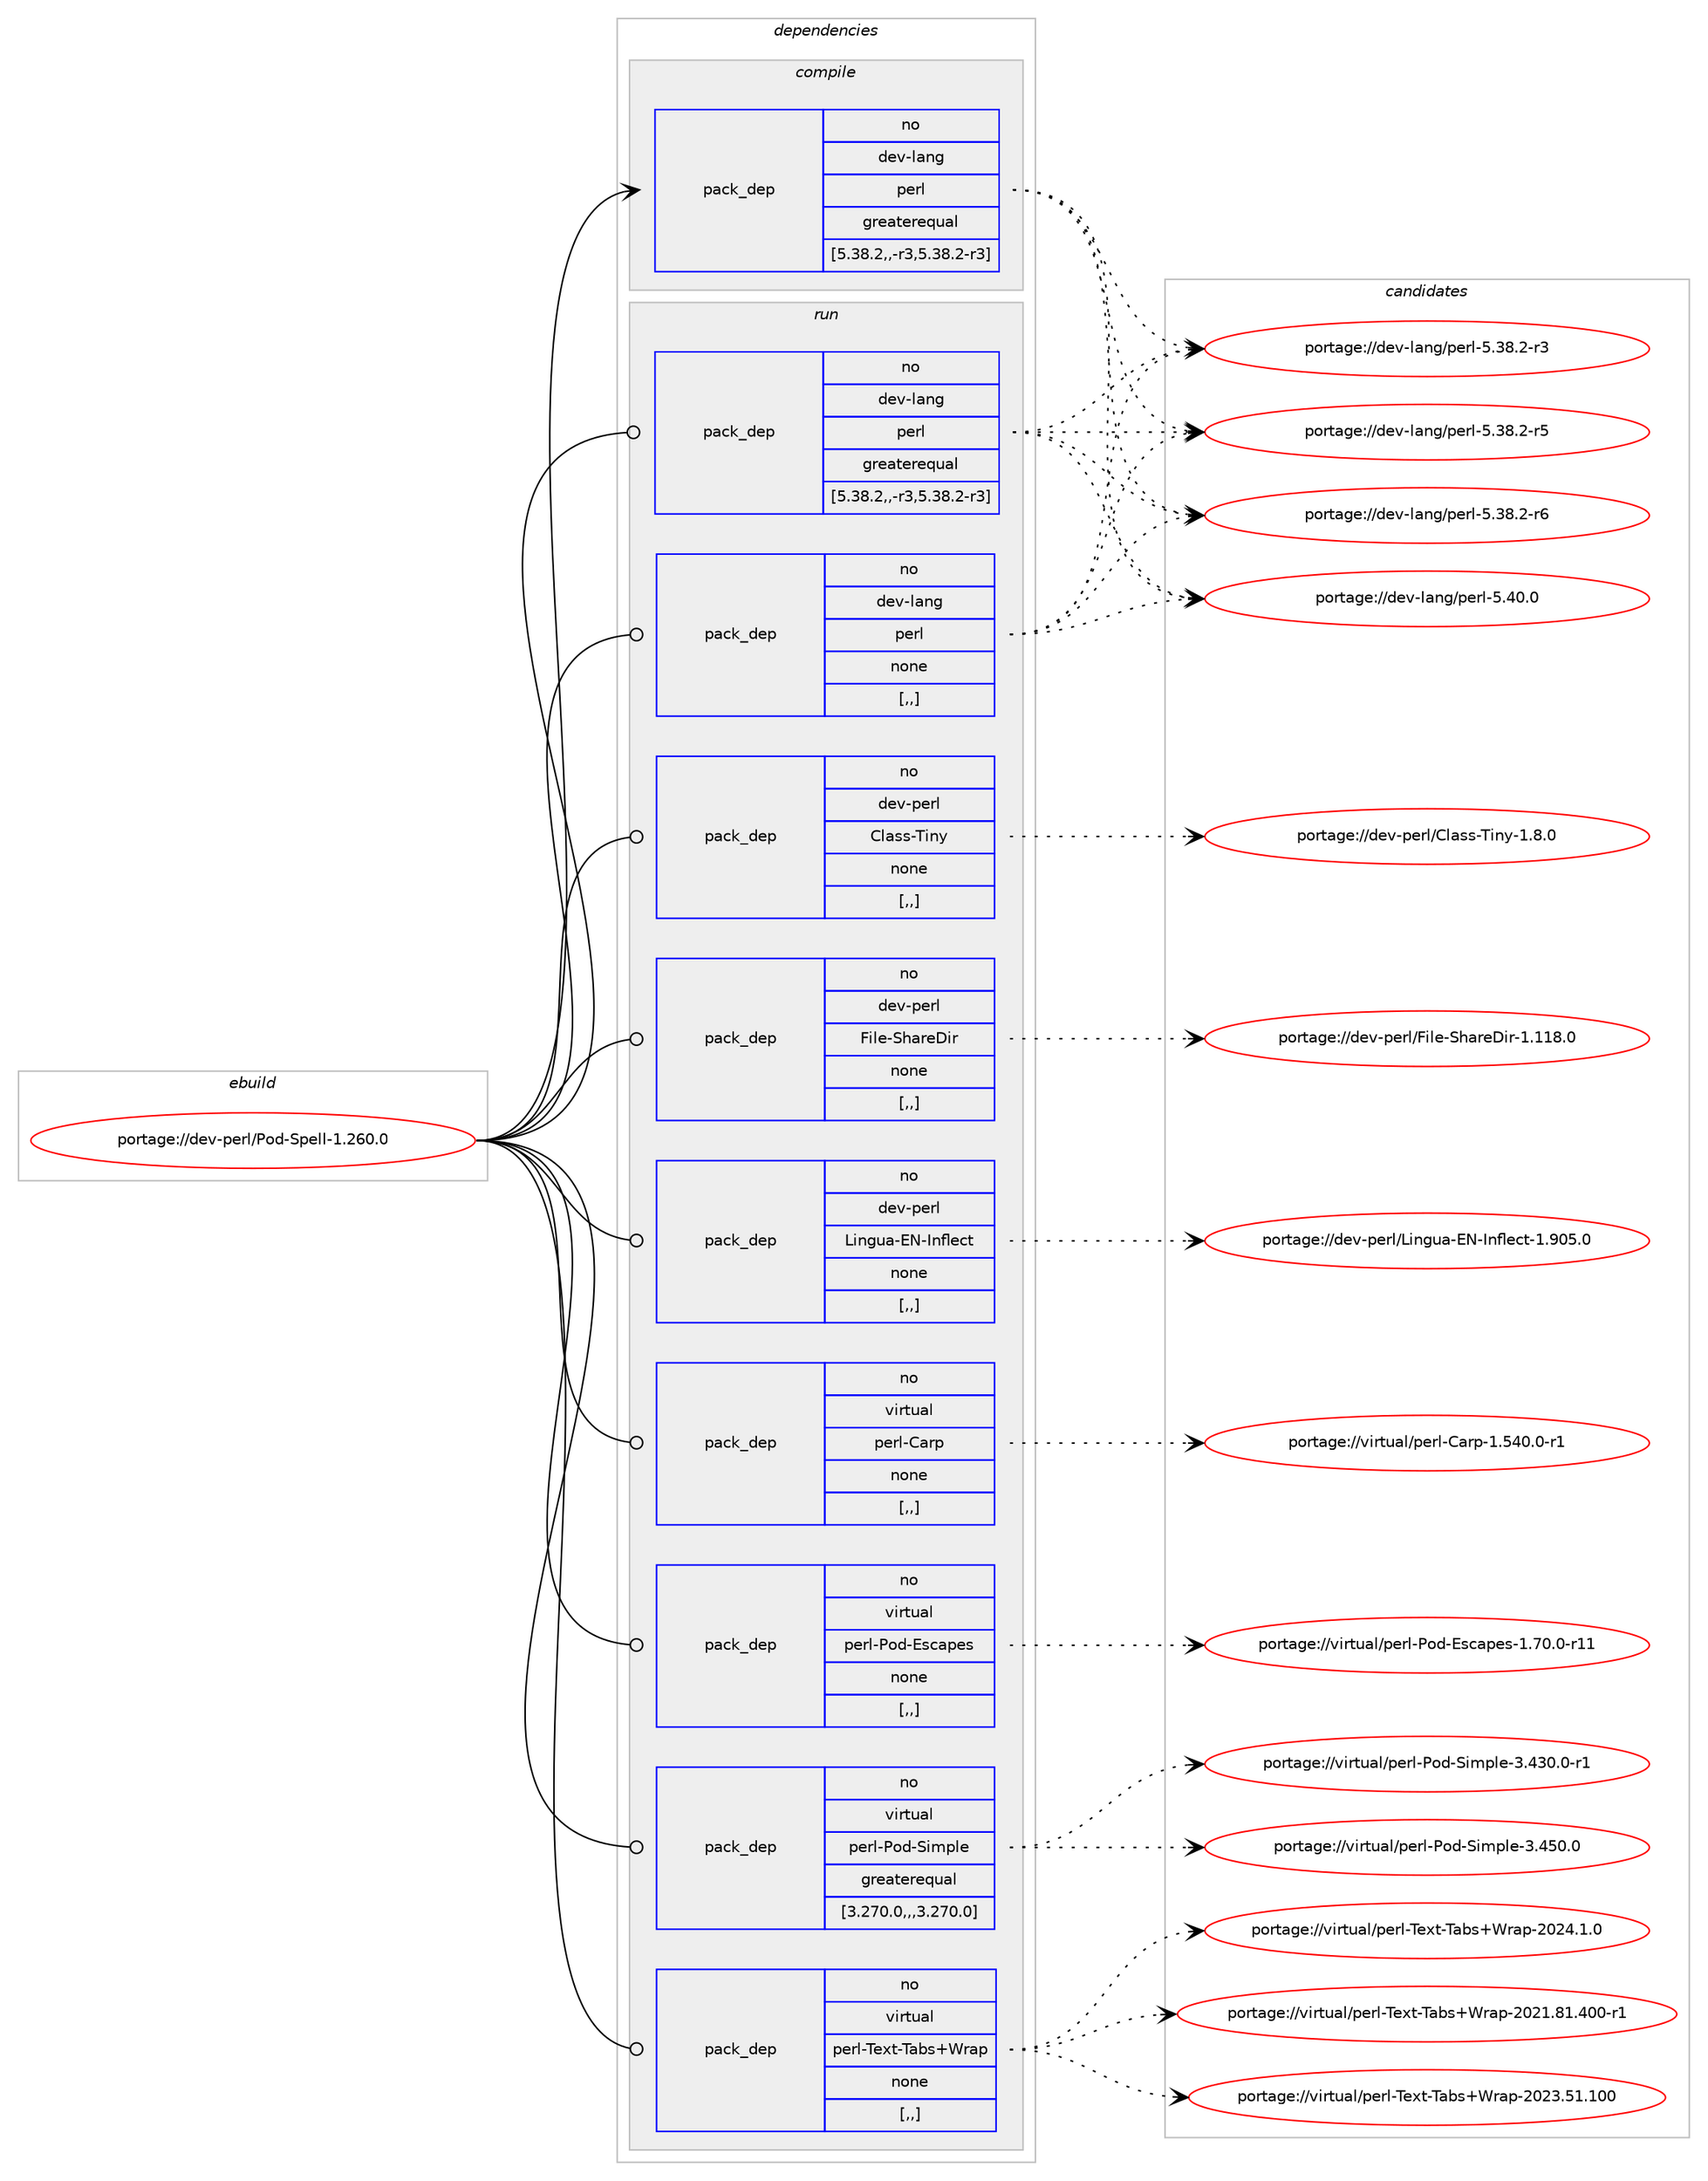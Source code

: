 digraph prolog {

# *************
# Graph options
# *************

newrank=true;
concentrate=true;
compound=true;
graph [rankdir=LR,fontname=Helvetica,fontsize=10,ranksep=1.5];#, ranksep=2.5, nodesep=0.2];
edge  [arrowhead=vee];
node  [fontname=Helvetica,fontsize=10];

# **********
# The ebuild
# **********

subgraph cluster_leftcol {
color=gray;
rank=same;
label=<<i>ebuild</i>>;
id [label="portage://dev-perl/Pod-Spell-1.260.0", color=red, width=4, href="../dev-perl/Pod-Spell-1.260.0.svg"];
}

# ****************
# The dependencies
# ****************

subgraph cluster_midcol {
color=gray;
label=<<i>dependencies</i>>;
subgraph cluster_compile {
fillcolor="#eeeeee";
style=filled;
label=<<i>compile</i>>;
subgraph pack102256 {
dependency132584 [label=<<TABLE BORDER="0" CELLBORDER="1" CELLSPACING="0" CELLPADDING="4" WIDTH="220"><TR><TD ROWSPAN="6" CELLPADDING="30">pack_dep</TD></TR><TR><TD WIDTH="110">no</TD></TR><TR><TD>dev-lang</TD></TR><TR><TD>perl</TD></TR><TR><TD>greaterequal</TD></TR><TR><TD>[5.38.2,,-r3,5.38.2-r3]</TD></TR></TABLE>>, shape=none, color=blue];
}
id:e -> dependency132584:w [weight=20,style="solid",arrowhead="vee"];
}
subgraph cluster_compileandrun {
fillcolor="#eeeeee";
style=filled;
label=<<i>compile and run</i>>;
}
subgraph cluster_run {
fillcolor="#eeeeee";
style=filled;
label=<<i>run</i>>;
subgraph pack102257 {
dependency132585 [label=<<TABLE BORDER="0" CELLBORDER="1" CELLSPACING="0" CELLPADDING="4" WIDTH="220"><TR><TD ROWSPAN="6" CELLPADDING="30">pack_dep</TD></TR><TR><TD WIDTH="110">no</TD></TR><TR><TD>dev-lang</TD></TR><TR><TD>perl</TD></TR><TR><TD>greaterequal</TD></TR><TR><TD>[5.38.2,,-r3,5.38.2-r3]</TD></TR></TABLE>>, shape=none, color=blue];
}
id:e -> dependency132585:w [weight=20,style="solid",arrowhead="odot"];
subgraph pack102258 {
dependency132586 [label=<<TABLE BORDER="0" CELLBORDER="1" CELLSPACING="0" CELLPADDING="4" WIDTH="220"><TR><TD ROWSPAN="6" CELLPADDING="30">pack_dep</TD></TR><TR><TD WIDTH="110">no</TD></TR><TR><TD>dev-lang</TD></TR><TR><TD>perl</TD></TR><TR><TD>none</TD></TR><TR><TD>[,,]</TD></TR></TABLE>>, shape=none, color=blue];
}
id:e -> dependency132586:w [weight=20,style="solid",arrowhead="odot"];
subgraph pack102259 {
dependency132587 [label=<<TABLE BORDER="0" CELLBORDER="1" CELLSPACING="0" CELLPADDING="4" WIDTH="220"><TR><TD ROWSPAN="6" CELLPADDING="30">pack_dep</TD></TR><TR><TD WIDTH="110">no</TD></TR><TR><TD>dev-perl</TD></TR><TR><TD>Class-Tiny</TD></TR><TR><TD>none</TD></TR><TR><TD>[,,]</TD></TR></TABLE>>, shape=none, color=blue];
}
id:e -> dependency132587:w [weight=20,style="solid",arrowhead="odot"];
subgraph pack102260 {
dependency132588 [label=<<TABLE BORDER="0" CELLBORDER="1" CELLSPACING="0" CELLPADDING="4" WIDTH="220"><TR><TD ROWSPAN="6" CELLPADDING="30">pack_dep</TD></TR><TR><TD WIDTH="110">no</TD></TR><TR><TD>dev-perl</TD></TR><TR><TD>File-ShareDir</TD></TR><TR><TD>none</TD></TR><TR><TD>[,,]</TD></TR></TABLE>>, shape=none, color=blue];
}
id:e -> dependency132588:w [weight=20,style="solid",arrowhead="odot"];
subgraph pack102261 {
dependency132589 [label=<<TABLE BORDER="0" CELLBORDER="1" CELLSPACING="0" CELLPADDING="4" WIDTH="220"><TR><TD ROWSPAN="6" CELLPADDING="30">pack_dep</TD></TR><TR><TD WIDTH="110">no</TD></TR><TR><TD>dev-perl</TD></TR><TR><TD>Lingua-EN-Inflect</TD></TR><TR><TD>none</TD></TR><TR><TD>[,,]</TD></TR></TABLE>>, shape=none, color=blue];
}
id:e -> dependency132589:w [weight=20,style="solid",arrowhead="odot"];
subgraph pack102262 {
dependency132590 [label=<<TABLE BORDER="0" CELLBORDER="1" CELLSPACING="0" CELLPADDING="4" WIDTH="220"><TR><TD ROWSPAN="6" CELLPADDING="30">pack_dep</TD></TR><TR><TD WIDTH="110">no</TD></TR><TR><TD>virtual</TD></TR><TR><TD>perl-Carp</TD></TR><TR><TD>none</TD></TR><TR><TD>[,,]</TD></TR></TABLE>>, shape=none, color=blue];
}
id:e -> dependency132590:w [weight=20,style="solid",arrowhead="odot"];
subgraph pack102263 {
dependency132591 [label=<<TABLE BORDER="0" CELLBORDER="1" CELLSPACING="0" CELLPADDING="4" WIDTH="220"><TR><TD ROWSPAN="6" CELLPADDING="30">pack_dep</TD></TR><TR><TD WIDTH="110">no</TD></TR><TR><TD>virtual</TD></TR><TR><TD>perl-Pod-Escapes</TD></TR><TR><TD>none</TD></TR><TR><TD>[,,]</TD></TR></TABLE>>, shape=none, color=blue];
}
id:e -> dependency132591:w [weight=20,style="solid",arrowhead="odot"];
subgraph pack102264 {
dependency132592 [label=<<TABLE BORDER="0" CELLBORDER="1" CELLSPACING="0" CELLPADDING="4" WIDTH="220"><TR><TD ROWSPAN="6" CELLPADDING="30">pack_dep</TD></TR><TR><TD WIDTH="110">no</TD></TR><TR><TD>virtual</TD></TR><TR><TD>perl-Pod-Simple</TD></TR><TR><TD>greaterequal</TD></TR><TR><TD>[3.270.0,,,3.270.0]</TD></TR></TABLE>>, shape=none, color=blue];
}
id:e -> dependency132592:w [weight=20,style="solid",arrowhead="odot"];
subgraph pack102265 {
dependency132593 [label=<<TABLE BORDER="0" CELLBORDER="1" CELLSPACING="0" CELLPADDING="4" WIDTH="220"><TR><TD ROWSPAN="6" CELLPADDING="30">pack_dep</TD></TR><TR><TD WIDTH="110">no</TD></TR><TR><TD>virtual</TD></TR><TR><TD>perl-Text-Tabs+Wrap</TD></TR><TR><TD>none</TD></TR><TR><TD>[,,]</TD></TR></TABLE>>, shape=none, color=blue];
}
id:e -> dependency132593:w [weight=20,style="solid",arrowhead="odot"];
}
}

# **************
# The candidates
# **************

subgraph cluster_choices {
rank=same;
color=gray;
label=<<i>candidates</i>>;

subgraph choice102256 {
color=black;
nodesep=1;
choice100101118451089711010347112101114108455346515646504511451 [label="portage://dev-lang/perl-5.38.2-r3", color=red, width=4,href="../dev-lang/perl-5.38.2-r3.svg"];
choice100101118451089711010347112101114108455346515646504511453 [label="portage://dev-lang/perl-5.38.2-r5", color=red, width=4,href="../dev-lang/perl-5.38.2-r5.svg"];
choice100101118451089711010347112101114108455346515646504511454 [label="portage://dev-lang/perl-5.38.2-r6", color=red, width=4,href="../dev-lang/perl-5.38.2-r6.svg"];
choice10010111845108971101034711210111410845534652484648 [label="portage://dev-lang/perl-5.40.0", color=red, width=4,href="../dev-lang/perl-5.40.0.svg"];
dependency132584:e -> choice100101118451089711010347112101114108455346515646504511451:w [style=dotted,weight="100"];
dependency132584:e -> choice100101118451089711010347112101114108455346515646504511453:w [style=dotted,weight="100"];
dependency132584:e -> choice100101118451089711010347112101114108455346515646504511454:w [style=dotted,weight="100"];
dependency132584:e -> choice10010111845108971101034711210111410845534652484648:w [style=dotted,weight="100"];
}
subgraph choice102257 {
color=black;
nodesep=1;
choice100101118451089711010347112101114108455346515646504511451 [label="portage://dev-lang/perl-5.38.2-r3", color=red, width=4,href="../dev-lang/perl-5.38.2-r3.svg"];
choice100101118451089711010347112101114108455346515646504511453 [label="portage://dev-lang/perl-5.38.2-r5", color=red, width=4,href="../dev-lang/perl-5.38.2-r5.svg"];
choice100101118451089711010347112101114108455346515646504511454 [label="portage://dev-lang/perl-5.38.2-r6", color=red, width=4,href="../dev-lang/perl-5.38.2-r6.svg"];
choice10010111845108971101034711210111410845534652484648 [label="portage://dev-lang/perl-5.40.0", color=red, width=4,href="../dev-lang/perl-5.40.0.svg"];
dependency132585:e -> choice100101118451089711010347112101114108455346515646504511451:w [style=dotted,weight="100"];
dependency132585:e -> choice100101118451089711010347112101114108455346515646504511453:w [style=dotted,weight="100"];
dependency132585:e -> choice100101118451089711010347112101114108455346515646504511454:w [style=dotted,weight="100"];
dependency132585:e -> choice10010111845108971101034711210111410845534652484648:w [style=dotted,weight="100"];
}
subgraph choice102258 {
color=black;
nodesep=1;
choice100101118451089711010347112101114108455346515646504511451 [label="portage://dev-lang/perl-5.38.2-r3", color=red, width=4,href="../dev-lang/perl-5.38.2-r3.svg"];
choice100101118451089711010347112101114108455346515646504511453 [label="portage://dev-lang/perl-5.38.2-r5", color=red, width=4,href="../dev-lang/perl-5.38.2-r5.svg"];
choice100101118451089711010347112101114108455346515646504511454 [label="portage://dev-lang/perl-5.38.2-r6", color=red, width=4,href="../dev-lang/perl-5.38.2-r6.svg"];
choice10010111845108971101034711210111410845534652484648 [label="portage://dev-lang/perl-5.40.0", color=red, width=4,href="../dev-lang/perl-5.40.0.svg"];
dependency132586:e -> choice100101118451089711010347112101114108455346515646504511451:w [style=dotted,weight="100"];
dependency132586:e -> choice100101118451089711010347112101114108455346515646504511453:w [style=dotted,weight="100"];
dependency132586:e -> choice100101118451089711010347112101114108455346515646504511454:w [style=dotted,weight="100"];
dependency132586:e -> choice10010111845108971101034711210111410845534652484648:w [style=dotted,weight="100"];
}
subgraph choice102259 {
color=black;
nodesep=1;
choice100101118451121011141084767108971151154584105110121454946564648 [label="portage://dev-perl/Class-Tiny-1.8.0", color=red, width=4,href="../dev-perl/Class-Tiny-1.8.0.svg"];
dependency132587:e -> choice100101118451121011141084767108971151154584105110121454946564648:w [style=dotted,weight="100"];
}
subgraph choice102260 {
color=black;
nodesep=1;
choice100101118451121011141084770105108101458310497114101681051144549464949564648 [label="portage://dev-perl/File-ShareDir-1.118.0", color=red, width=4,href="../dev-perl/File-ShareDir-1.118.0.svg"];
dependency132588:e -> choice100101118451121011141084770105108101458310497114101681051144549464949564648:w [style=dotted,weight="100"];
}
subgraph choice102261 {
color=black;
nodesep=1;
choice100101118451121011141084776105110103117974569784573110102108101991164549465748534648 [label="portage://dev-perl/Lingua-EN-Inflect-1.905.0", color=red, width=4,href="../dev-perl/Lingua-EN-Inflect-1.905.0.svg"];
dependency132589:e -> choice100101118451121011141084776105110103117974569784573110102108101991164549465748534648:w [style=dotted,weight="100"];
}
subgraph choice102262 {
color=black;
nodesep=1;
choice118105114116117971084711210111410845679711411245494653524846484511449 [label="portage://virtual/perl-Carp-1.540.0-r1", color=red, width=4,href="../virtual/perl-Carp-1.540.0-r1.svg"];
dependency132590:e -> choice118105114116117971084711210111410845679711411245494653524846484511449:w [style=dotted,weight="100"];
}
subgraph choice102263 {
color=black;
nodesep=1;
choice118105114116117971084711210111410845801111004569115999711210111545494655484648451144949 [label="portage://virtual/perl-Pod-Escapes-1.70.0-r11", color=red, width=4,href="../virtual/perl-Pod-Escapes-1.70.0-r11.svg"];
dependency132591:e -> choice118105114116117971084711210111410845801111004569115999711210111545494655484648451144949:w [style=dotted,weight="100"];
}
subgraph choice102264 {
color=black;
nodesep=1;
choice11810511411611797108471121011141084580111100458310510911210810145514652514846484511449 [label="portage://virtual/perl-Pod-Simple-3.430.0-r1", color=red, width=4,href="../virtual/perl-Pod-Simple-3.430.0-r1.svg"];
choice1181051141161179710847112101114108458011110045831051091121081014551465253484648 [label="portage://virtual/perl-Pod-Simple-3.450.0", color=red, width=4,href="../virtual/perl-Pod-Simple-3.450.0.svg"];
dependency132592:e -> choice11810511411611797108471121011141084580111100458310510911210810145514652514846484511449:w [style=dotted,weight="100"];
dependency132592:e -> choice1181051141161179710847112101114108458011110045831051091121081014551465253484648:w [style=dotted,weight="100"];
}
subgraph choice102265 {
color=black;
nodesep=1;
choice11810511411611797108471121011141084584101120116458497981154387114971124550485049465649465248484511449 [label="portage://virtual/perl-Text-Tabs+Wrap-2021.81.400-r1", color=red, width=4,href="../virtual/perl-Text-Tabs+Wrap-2021.81.400-r1.svg"];
choice1181051141161179710847112101114108458410112011645849798115438711497112455048505146534946494848 [label="portage://virtual/perl-Text-Tabs+Wrap-2023.51.100", color=red, width=4,href="../virtual/perl-Text-Tabs+Wrap-2023.51.100.svg"];
choice1181051141161179710847112101114108458410112011645849798115438711497112455048505246494648 [label="portage://virtual/perl-Text-Tabs+Wrap-2024.1.0", color=red, width=4,href="../virtual/perl-Text-Tabs+Wrap-2024.1.0.svg"];
dependency132593:e -> choice11810511411611797108471121011141084584101120116458497981154387114971124550485049465649465248484511449:w [style=dotted,weight="100"];
dependency132593:e -> choice1181051141161179710847112101114108458410112011645849798115438711497112455048505146534946494848:w [style=dotted,weight="100"];
dependency132593:e -> choice1181051141161179710847112101114108458410112011645849798115438711497112455048505246494648:w [style=dotted,weight="100"];
}
}

}
